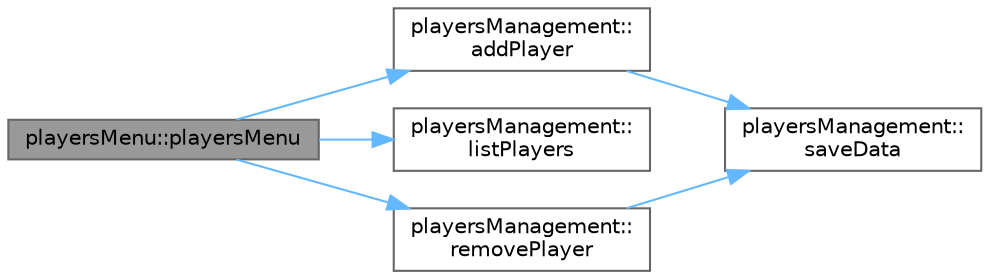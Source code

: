 digraph "playersMenu::playersMenu"
{
 // LATEX_PDF_SIZE
  bgcolor="transparent";
  edge [fontname=Helvetica,fontsize=10,labelfontname=Helvetica,labelfontsize=10];
  node [fontname=Helvetica,fontsize=10,shape=box,height=0.2,width=0.4];
  rankdir="LR";
  Node1 [id="Node000001",label="playersMenu::playersMenu",height=0.2,width=0.4,color="gray40", fillcolor="grey60", style="filled", fontcolor="black",tooltip=" "];
  Node1 -> Node2 [id="edge1_Node000001_Node000002",color="steelblue1",style="solid",tooltip=" "];
  Node2 [id="Node000002",label="playersManagement::\laddPlayer",height=0.2,width=0.4,color="grey40", fillcolor="white", style="filled",URL="$classplayers_management.html#a4811873370311ad6f3a50600d1fd9237",tooltip="Add a player by the name or nickname."];
  Node2 -> Node3 [id="edge2_Node000002_Node000003",color="steelblue1",style="solid",tooltip=" "];
  Node3 [id="Node000003",label="playersManagement::\lsaveData",height=0.2,width=0.4,color="grey40", fillcolor="white", style="filled",URL="$classplayers_management.html#ae11bf55369752a338e8084f18269517a",tooltip="Save the players data in the playersStatics.txt."];
  Node1 -> Node4 [id="edge3_Node000001_Node000004",color="steelblue1",style="solid",tooltip=" "];
  Node4 [id="Node000004",label="playersManagement::\llistPlayers",height=0.2,width=0.4,color="grey40", fillcolor="white", style="filled",URL="$classplayers_management.html#aa3fde658085eafe54f35f8d862a2a30b",tooltip="List all the player and them statics."];
  Node1 -> Node5 [id="edge4_Node000001_Node000005",color="steelblue1",style="solid",tooltip=" "];
  Node5 [id="Node000005",label="playersManagement::\lremovePlayer",height=0.2,width=0.4,color="grey40", fillcolor="white", style="filled",URL="$classplayers_management.html#af87e977506a2a553a91a4e047e9d713b",tooltip="Remove a player by the name or nickname."];
  Node5 -> Node3 [id="edge5_Node000005_Node000003",color="steelblue1",style="solid",tooltip=" "];
}
